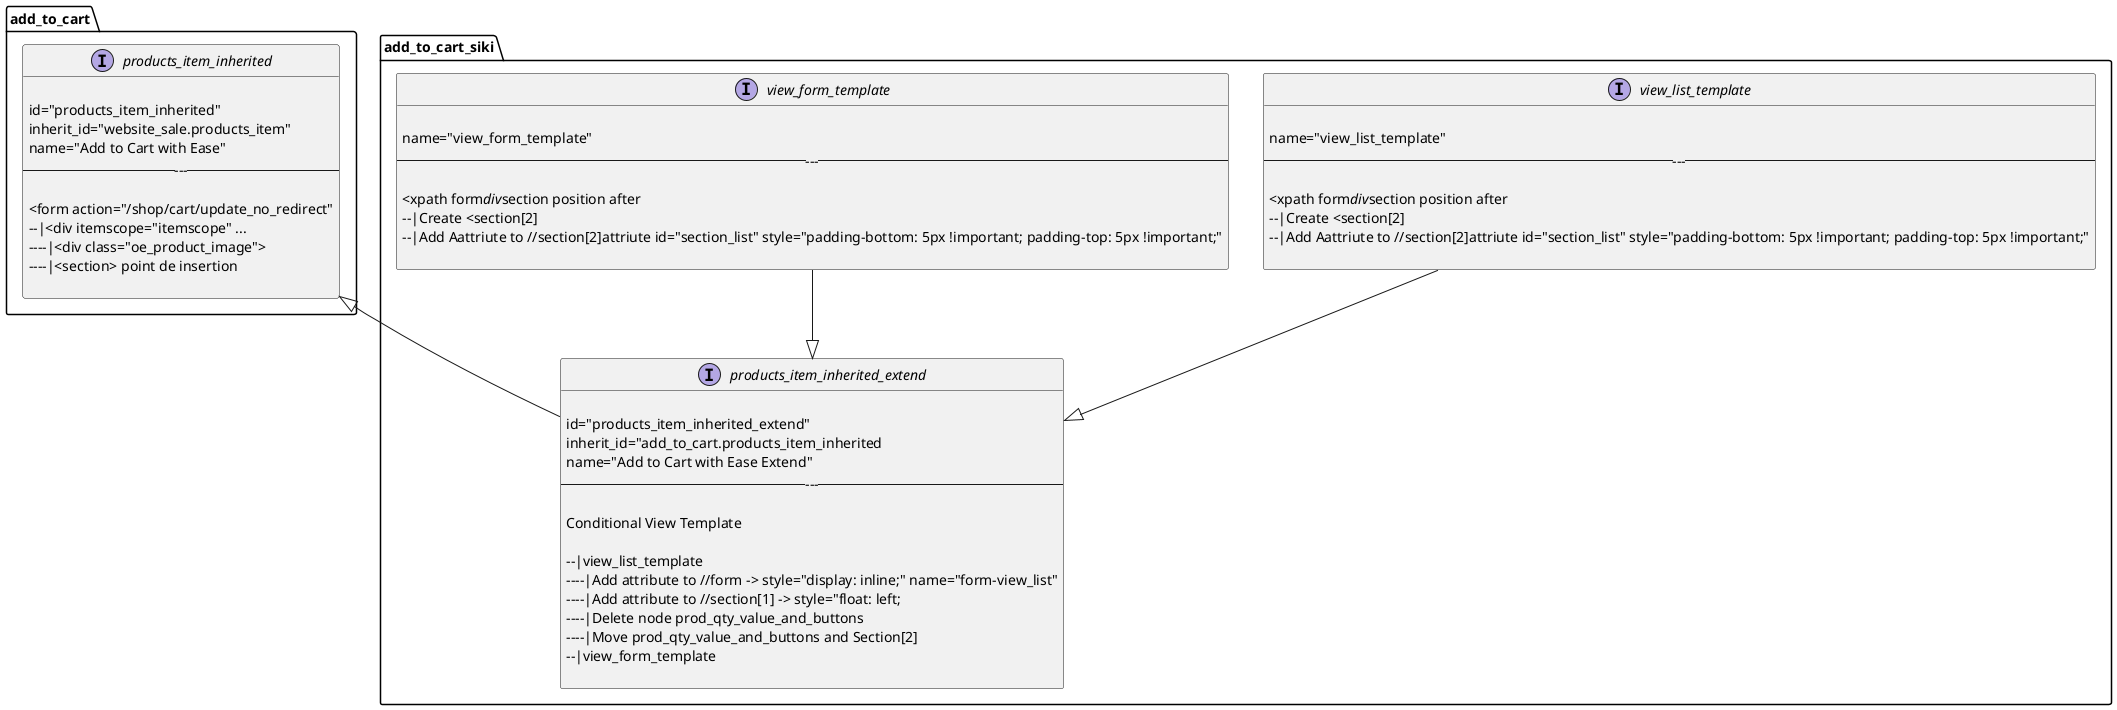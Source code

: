 @startuml



add_to_cart.products_item_inherited <|-- add_to_cart_siki.products_item_inherited_extend

interface add_to_cart.products_item_inherited{

id="products_item_inherited"
inherit_id="website_sale.products_item"
name="Add to Cart with Ease"
-------

<form action="/shop/cart/update_no_redirect"
--|<div itemscope="itemscope" ...
----|<div class="oe_product_image">
----|<section> point de insertion

}

interface add_to_cart_siki.products_item_inherited_extend{

id="products_item_inherited_extend"
inherit_id="add_to_cart.products_item_inherited
name="Add to Cart with Ease Extend"
-------

Conditional View Template

--|view_list_template
----|Add attribute to //form -> style="display: inline;" name="form-view_list"
----|Add attribute to //section[1] -> style="float: left;
----|Delete node prod_qty_value_and_buttons
----|Move prod_qty_value_and_buttons and Section[2]
--|view_form_template

}

add_to_cart_siki.view_list_template --|> add_to_cart_siki.products_item_inherited_extend
add_to_cart_siki.view_form_template --|> add_to_cart_siki.products_item_inherited_extend

interface add_to_cart_siki.view_list_template{

name="view_list_template"
-------

<xpath form//div//section position after
--|Create <section[2]
--|Add Aattriute to //section[2]attriute id="section_list" style="padding-bottom: 5px !important; padding-top: 5px !important;"

}

interface add_to_cart_siki.view_form_template{

name="view_form_template"
-------

<xpath form//div//section position after
--|Create <section[2]
--|Add Aattriute to //section[2]attriute id="section_list" style="padding-bottom: 5px !important; padding-top: 5px !important;"

}

@enduml